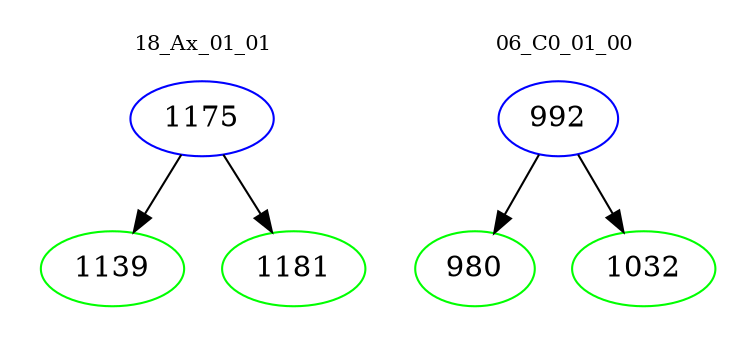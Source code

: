 digraph{
subgraph cluster_0 {
color = white
label = "18_Ax_01_01";
fontsize=10;
T0_1175 [label="1175", color="blue"]
T0_1175 -> T0_1139 [color="black"]
T0_1139 [label="1139", color="green"]
T0_1175 -> T0_1181 [color="black"]
T0_1181 [label="1181", color="green"]
}
subgraph cluster_1 {
color = white
label = "06_C0_01_00";
fontsize=10;
T1_992 [label="992", color="blue"]
T1_992 -> T1_980 [color="black"]
T1_980 [label="980", color="green"]
T1_992 -> T1_1032 [color="black"]
T1_1032 [label="1032", color="green"]
}
}
